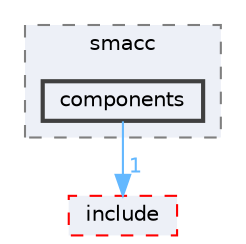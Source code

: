 digraph "smacc/src/smacc/components"
{
 // LATEX_PDF_SIZE
  bgcolor="transparent";
  edge [fontname=Helvetica,fontsize=10,labelfontname=Helvetica,labelfontsize=10];
  node [fontname=Helvetica,fontsize=10,shape=box,height=0.2,width=0.4];
  compound=true
  subgraph clusterdir_083292ea04654104b86ed317cf9d4b50 {
    graph [ bgcolor="#edf0f7", pencolor="grey50", label="smacc", fontname=Helvetica,fontsize=10 style="filled,dashed", URL="dir_083292ea04654104b86ed317cf9d4b50.html",tooltip=""]
  dir_56e17a8e7d7175cf18ec6341b2f473c7 [label="components", fillcolor="#edf0f7", color="grey25", style="filled,bold", URL="dir_56e17a8e7d7175cf18ec6341b2f473c7.html",tooltip=""];
  }
  dir_af83d609eca54628b06583fa4d095eed [label="include", fillcolor="#edf0f7", color="red", style="filled,dashed", URL="dir_af83d609eca54628b06583fa4d095eed.html",tooltip=""];
  dir_56e17a8e7d7175cf18ec6341b2f473c7->dir_af83d609eca54628b06583fa4d095eed [headlabel="1", labeldistance=1.5 headhref="dir_000019_000038.html" color="steelblue1" fontcolor="steelblue1"];
}
